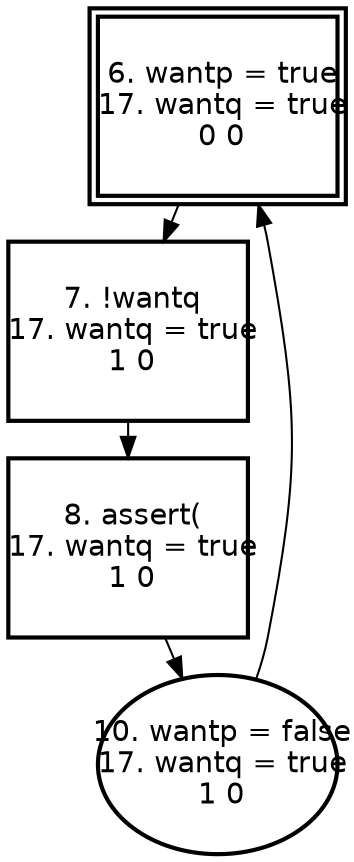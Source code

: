 digraph "" {
  graph [size="16,12",ranksep=.25];               
  node [shape=box,fontname=Helvetica,fontsize=14];
  node [width=1.6,height=1.2,fixedsize=true];     
 0 [label=" 6. wantp = true\n 17. wantq = true\n 0 0\n" peripheries = 2  style = bold ];
 1 [label=" 7. !wantq\n 17. wantq = true\n 1 0\n" style = bold ];
 2 [label=" 8. assert(\n 17. wantq = true\n 1 0\n" style = bold ];
 3 [label=" 10. wantp = false\n 17. wantq = true\n 1 0\n" shape = ellipse  style = bold ];
 0 -> 1;
 1 -> 2;
 2 -> 3;
 3 -> 0;
}
